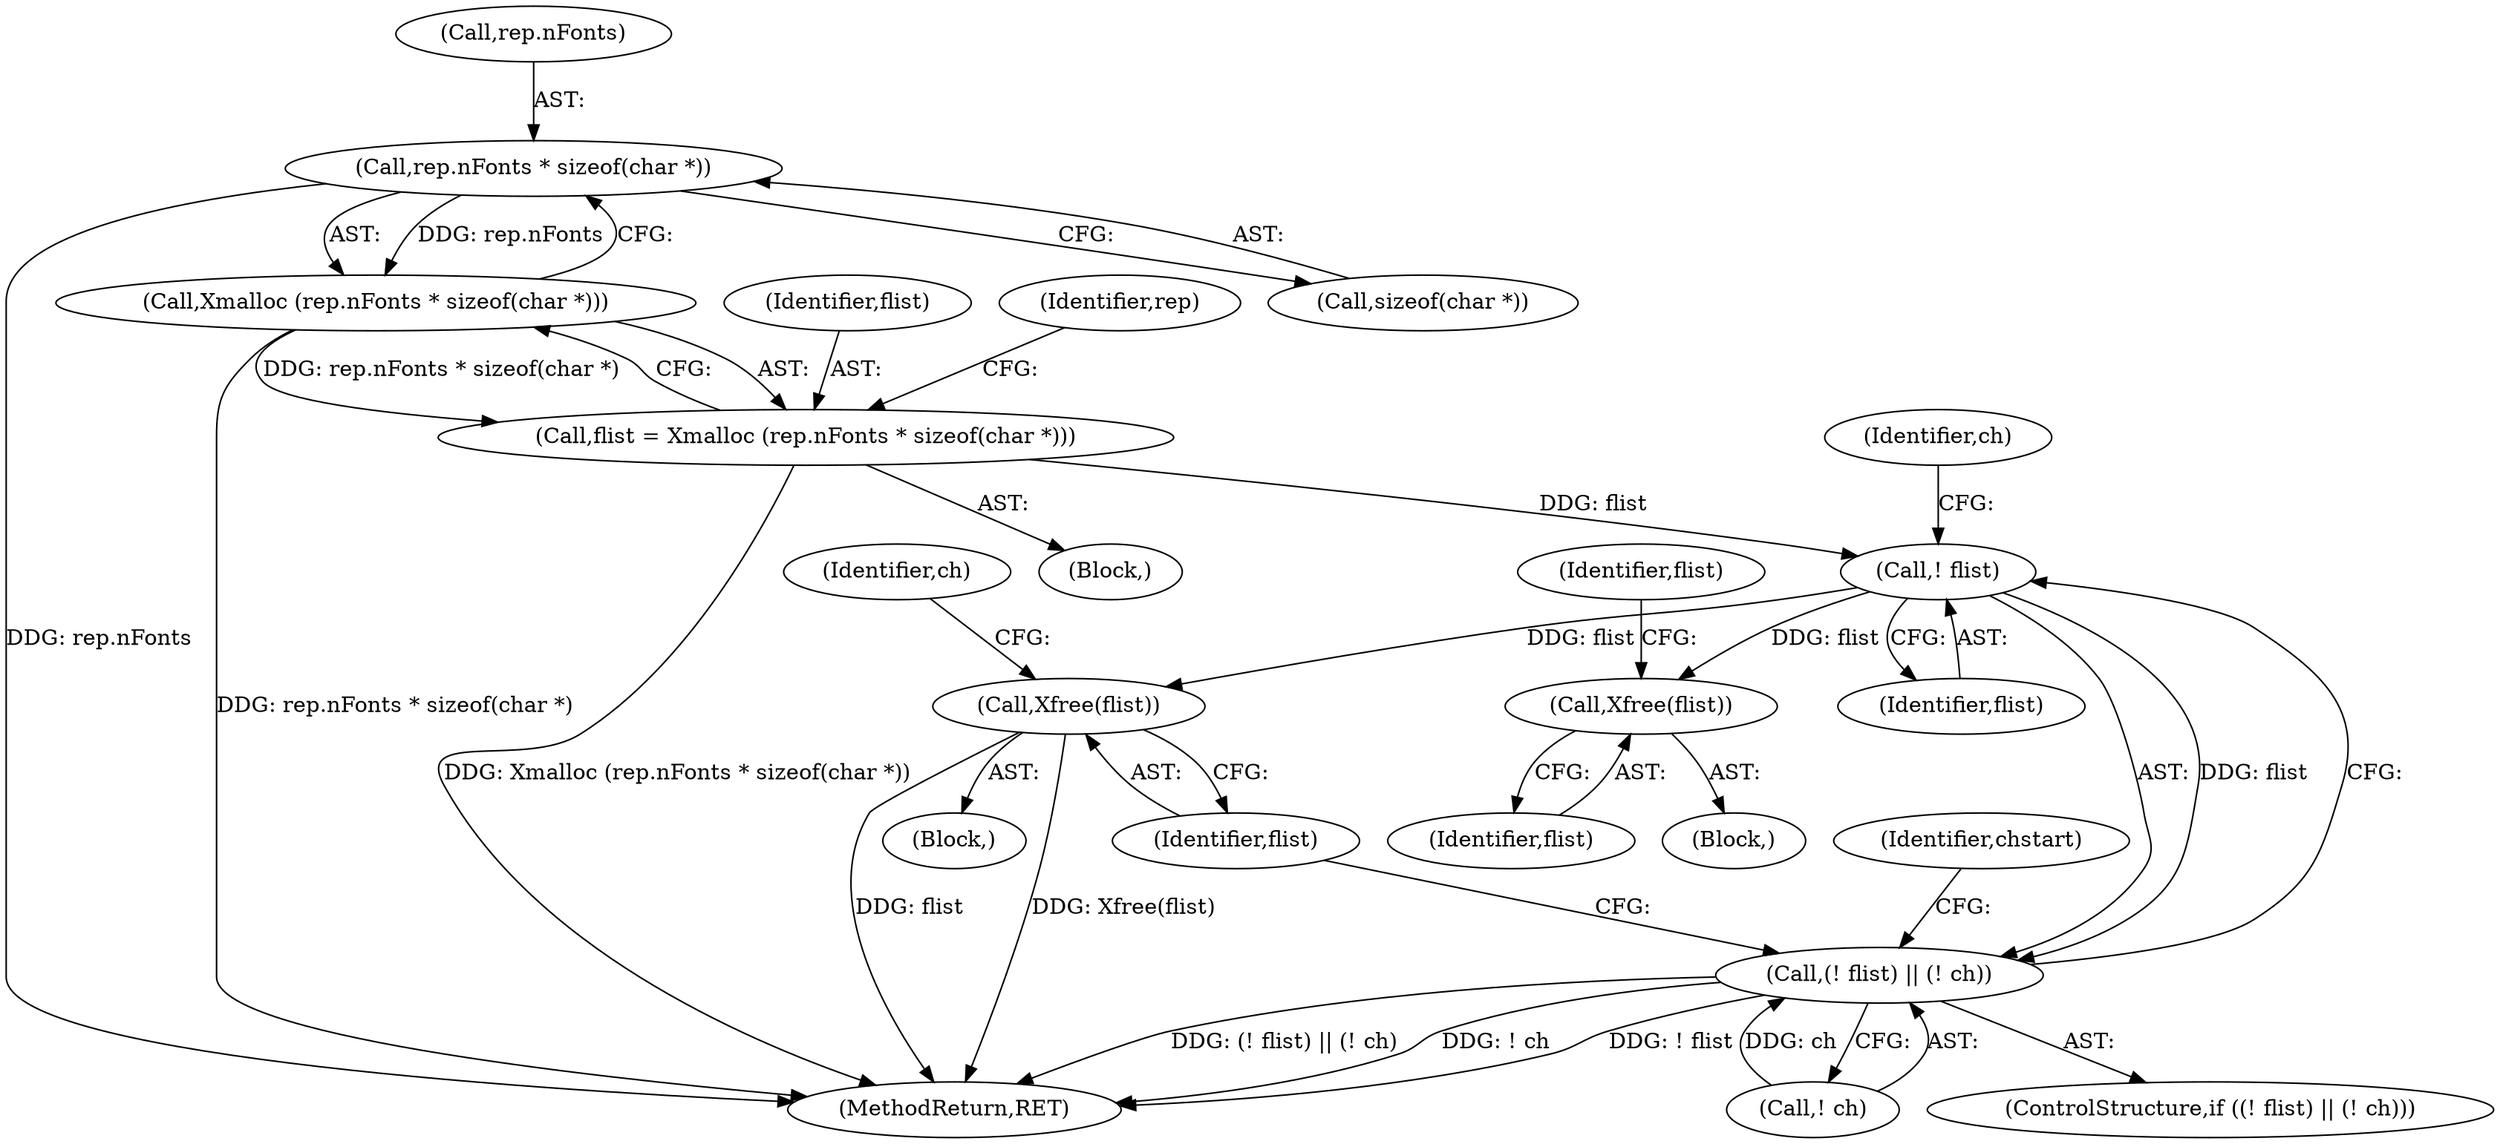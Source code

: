 digraph "0_libx11_b469da1430cdcee06e31c6251b83aede072a1ff0@API" {
"1000202" [label="(Call,rep.nFonts * sizeof(char *))"];
"1000201" [label="(Call,Xmalloc (rep.nFonts * sizeof(char *)))"];
"1000199" [label="(Call,flist = Xmalloc (rep.nFonts * sizeof(char *)))"];
"1000238" [label="(Call,! flist)"];
"1000237" [label="(Call,(! flist) || (! ch))"];
"1000243" [label="(Call,Xfree(flist))"];
"1000267" [label="(Call,Xfree(flist))"];
"1000240" [label="(Call,! ch)"];
"1000246" [label="(Identifier,ch)"];
"1000268" [label="(Identifier,flist)"];
"1000198" [label="(Block,)"];
"1000243" [label="(Call,Xfree(flist))"];
"1000201" [label="(Call,Xmalloc (rep.nFonts * sizeof(char *)))"];
"1000199" [label="(Call,flist = Xmalloc (rep.nFonts * sizeof(char *)))"];
"1000266" [label="(Identifier,chstart)"];
"1000203" [label="(Call,rep.nFonts)"];
"1000236" [label="(ControlStructure,if ((! flist) || (! ch)))"];
"1000242" [label="(Block,)"];
"1000200" [label="(Identifier,flist)"];
"1000264" [label="(Block,)"];
"1000206" [label="(Call,sizeof(char *))"];
"1000239" [label="(Identifier,flist)"];
"1000270" [label="(Identifier,flist)"];
"1000241" [label="(Identifier,ch)"];
"1000238" [label="(Call,! flist)"];
"1000212" [label="(Identifier,rep)"];
"1000356" [label="(MethodReturn,RET)"];
"1000244" [label="(Identifier,flist)"];
"1000237" [label="(Call,(! flist) || (! ch))"];
"1000267" [label="(Call,Xfree(flist))"];
"1000202" [label="(Call,rep.nFonts * sizeof(char *))"];
"1000202" -> "1000201"  [label="AST: "];
"1000202" -> "1000206"  [label="CFG: "];
"1000203" -> "1000202"  [label="AST: "];
"1000206" -> "1000202"  [label="AST: "];
"1000201" -> "1000202"  [label="CFG: "];
"1000202" -> "1000356"  [label="DDG: rep.nFonts"];
"1000202" -> "1000201"  [label="DDG: rep.nFonts"];
"1000201" -> "1000199"  [label="AST: "];
"1000199" -> "1000201"  [label="CFG: "];
"1000201" -> "1000356"  [label="DDG: rep.nFonts * sizeof(char *)"];
"1000201" -> "1000199"  [label="DDG: rep.nFonts * sizeof(char *)"];
"1000199" -> "1000198"  [label="AST: "];
"1000200" -> "1000199"  [label="AST: "];
"1000212" -> "1000199"  [label="CFG: "];
"1000199" -> "1000356"  [label="DDG: Xmalloc (rep.nFonts * sizeof(char *))"];
"1000199" -> "1000238"  [label="DDG: flist"];
"1000238" -> "1000237"  [label="AST: "];
"1000238" -> "1000239"  [label="CFG: "];
"1000239" -> "1000238"  [label="AST: "];
"1000241" -> "1000238"  [label="CFG: "];
"1000237" -> "1000238"  [label="CFG: "];
"1000238" -> "1000237"  [label="DDG: flist"];
"1000238" -> "1000243"  [label="DDG: flist"];
"1000238" -> "1000267"  [label="DDG: flist"];
"1000237" -> "1000236"  [label="AST: "];
"1000237" -> "1000240"  [label="CFG: "];
"1000240" -> "1000237"  [label="AST: "];
"1000244" -> "1000237"  [label="CFG: "];
"1000266" -> "1000237"  [label="CFG: "];
"1000237" -> "1000356"  [label="DDG: (! flist) || (! ch)"];
"1000237" -> "1000356"  [label="DDG: ! ch"];
"1000237" -> "1000356"  [label="DDG: ! flist"];
"1000240" -> "1000237"  [label="DDG: ch"];
"1000243" -> "1000242"  [label="AST: "];
"1000243" -> "1000244"  [label="CFG: "];
"1000244" -> "1000243"  [label="AST: "];
"1000246" -> "1000243"  [label="CFG: "];
"1000243" -> "1000356"  [label="DDG: flist"];
"1000243" -> "1000356"  [label="DDG: Xfree(flist)"];
"1000267" -> "1000264"  [label="AST: "];
"1000267" -> "1000268"  [label="CFG: "];
"1000268" -> "1000267"  [label="AST: "];
"1000270" -> "1000267"  [label="CFG: "];
}
